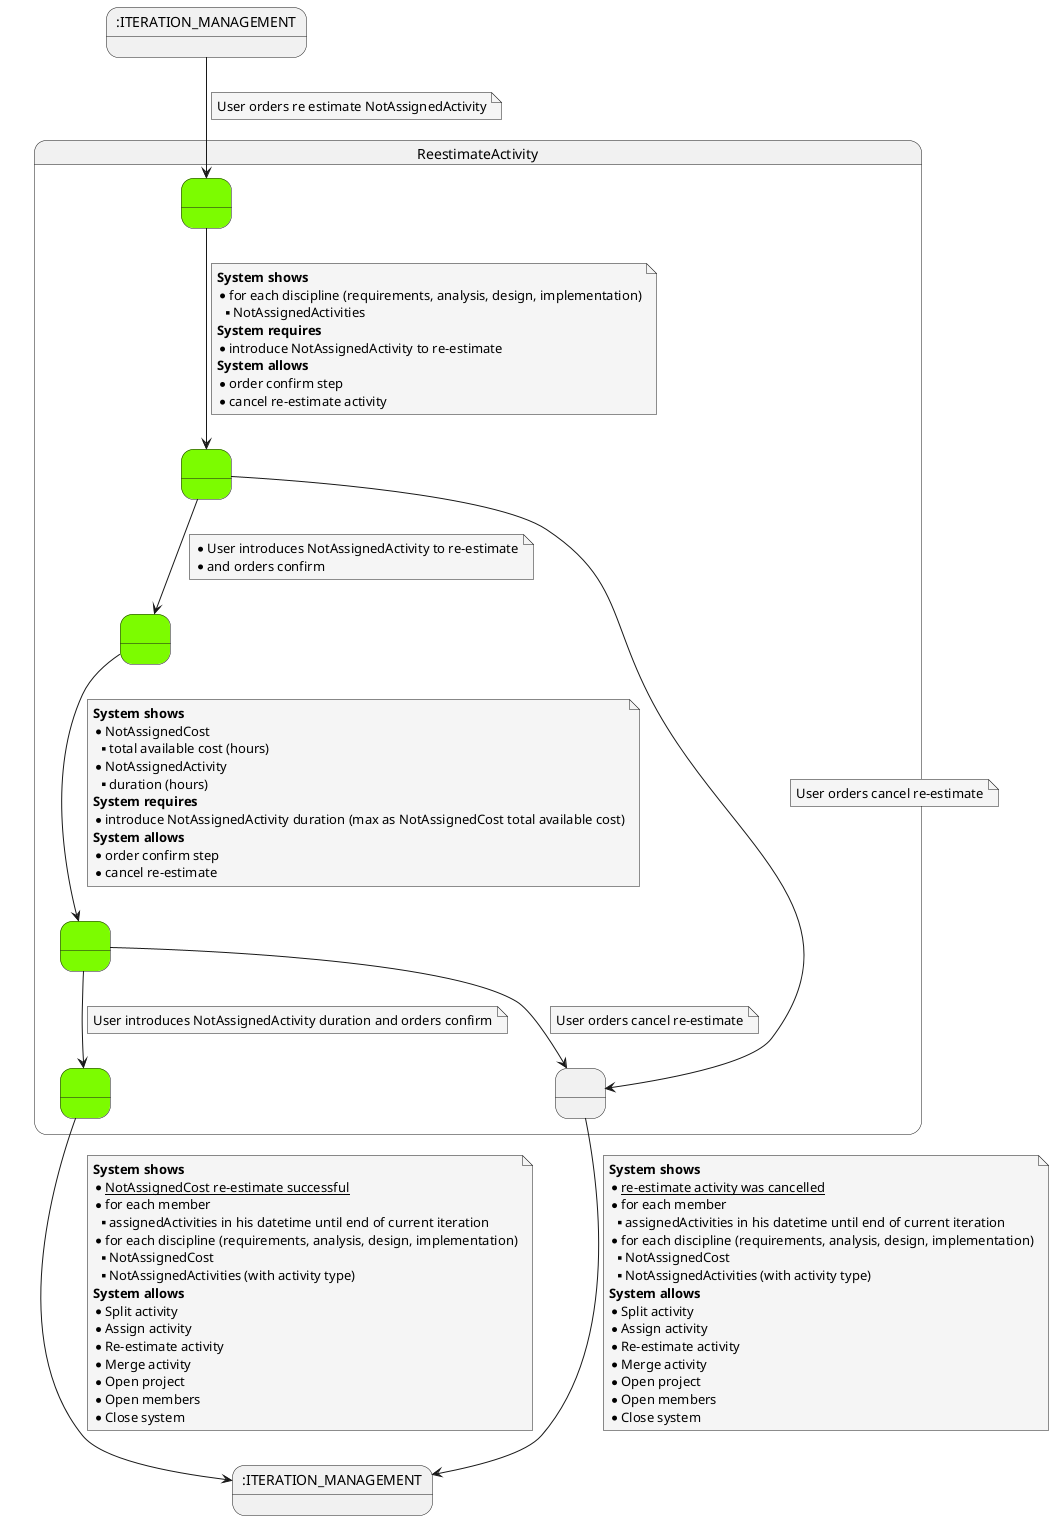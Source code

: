 @startuml

skinparam {
    NoteBackgroundColor #whiteSmoke
}

    state 5 as ":ITERATION_MANAGEMENT"
    state 13 as ":ITERATION_MANAGEMENT"

    state ReestimateActivity {
        state 2 as " " #LawnGreen
        state 0 as " " #LawnGreen
        state 4 as " " #LawnGreen
        state 6 as " " #LawnGreen
        state 8 as " " #LawnGreen
        state 10 as " "
    }

    5 --> 6
    note on link
        User orders re estimate NotAssignedActivity
    end note

    6 --> 2
    note on link
    <b>System shows</b>
    * for each discipline (requirements, analysis, design, implementation)
    ** NotAssignedActivities
    <b>System requires</b>
    * introduce NotAssignedActivity to re-estimate
    <b>System allows</b>
    * order confirm step
    * cancel re-estimate activity
    end note

    2 --> 10
    note on link
        User orders cancel re-estimate
    end note

    2 --> 4
    note on link
        * User introduces NotAssignedActivity to re-estimate
        * and orders confirm
    end note

    4 --> 0
    note on link
        <b>System shows</b>
        * NotAssignedCost
        ** total available cost (hours)
        * NotAssignedActivity
        ** duration (hours)
        <b>System requires</b>
        * introduce NotAssignedActivity duration (max as NotAssignedCost total available cost)
        <b>System allows</b>
        * order confirm step
        * cancel re-estimate
    end note

    0 --> 10
    note on link
        User orders cancel re-estimate
    end note

    0 --> 8
    note on link
        User introduces NotAssignedActivity duration and orders confirm
    end note

    10 --> 13
    note on link
         <b>System shows</b>
         * __re-estimate activity was cancelled__
         * for each member
         **assignedActivities in his datetime until end of current iteration
         * for each discipline (requirements, analysis, design, implementation)
         ** NotAssignedCost
         ** NotAssignedActivities (with activity type)
         <b>System allows</b>
         * Split activity
         * Assign activity
         * Re-estimate activity
         * Merge activity
         * Open project
         * Open members
         * Close system
    end note

    8 --> 13
    note on link
        <b>System shows</b>
        * __NotAssignedCost re-estimate successful__
        * for each member
        **assignedActivities in his datetime until end of current iteration
        * for each discipline (requirements, analysis, design, implementation)
        ** NotAssignedCost
        ** NotAssignedActivities (with activity type)
        <b>System allows</b>
        * Split activity
        * Assign activity
        * Re-estimate activity
        * Merge activity
        * Open project
        * Open members
        * Close system
    end note

@enduml
